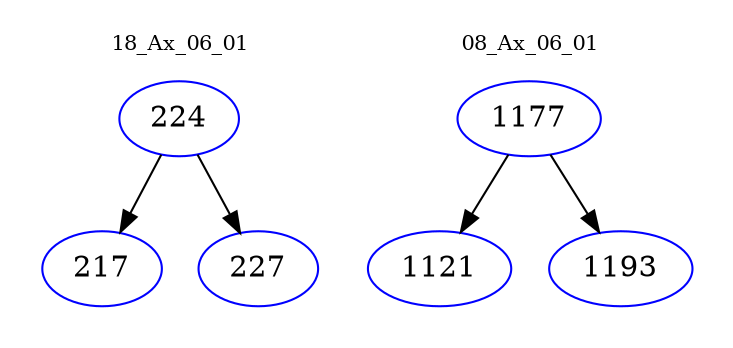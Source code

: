 digraph{
subgraph cluster_0 {
color = white
label = "18_Ax_06_01";
fontsize=10;
T0_224 [label="224", color="blue"]
T0_224 -> T0_217 [color="black"]
T0_217 [label="217", color="blue"]
T0_224 -> T0_227 [color="black"]
T0_227 [label="227", color="blue"]
}
subgraph cluster_1 {
color = white
label = "08_Ax_06_01";
fontsize=10;
T1_1177 [label="1177", color="blue"]
T1_1177 -> T1_1121 [color="black"]
T1_1121 [label="1121", color="blue"]
T1_1177 -> T1_1193 [color="black"]
T1_1193 [label="1193", color="blue"]
}
}
